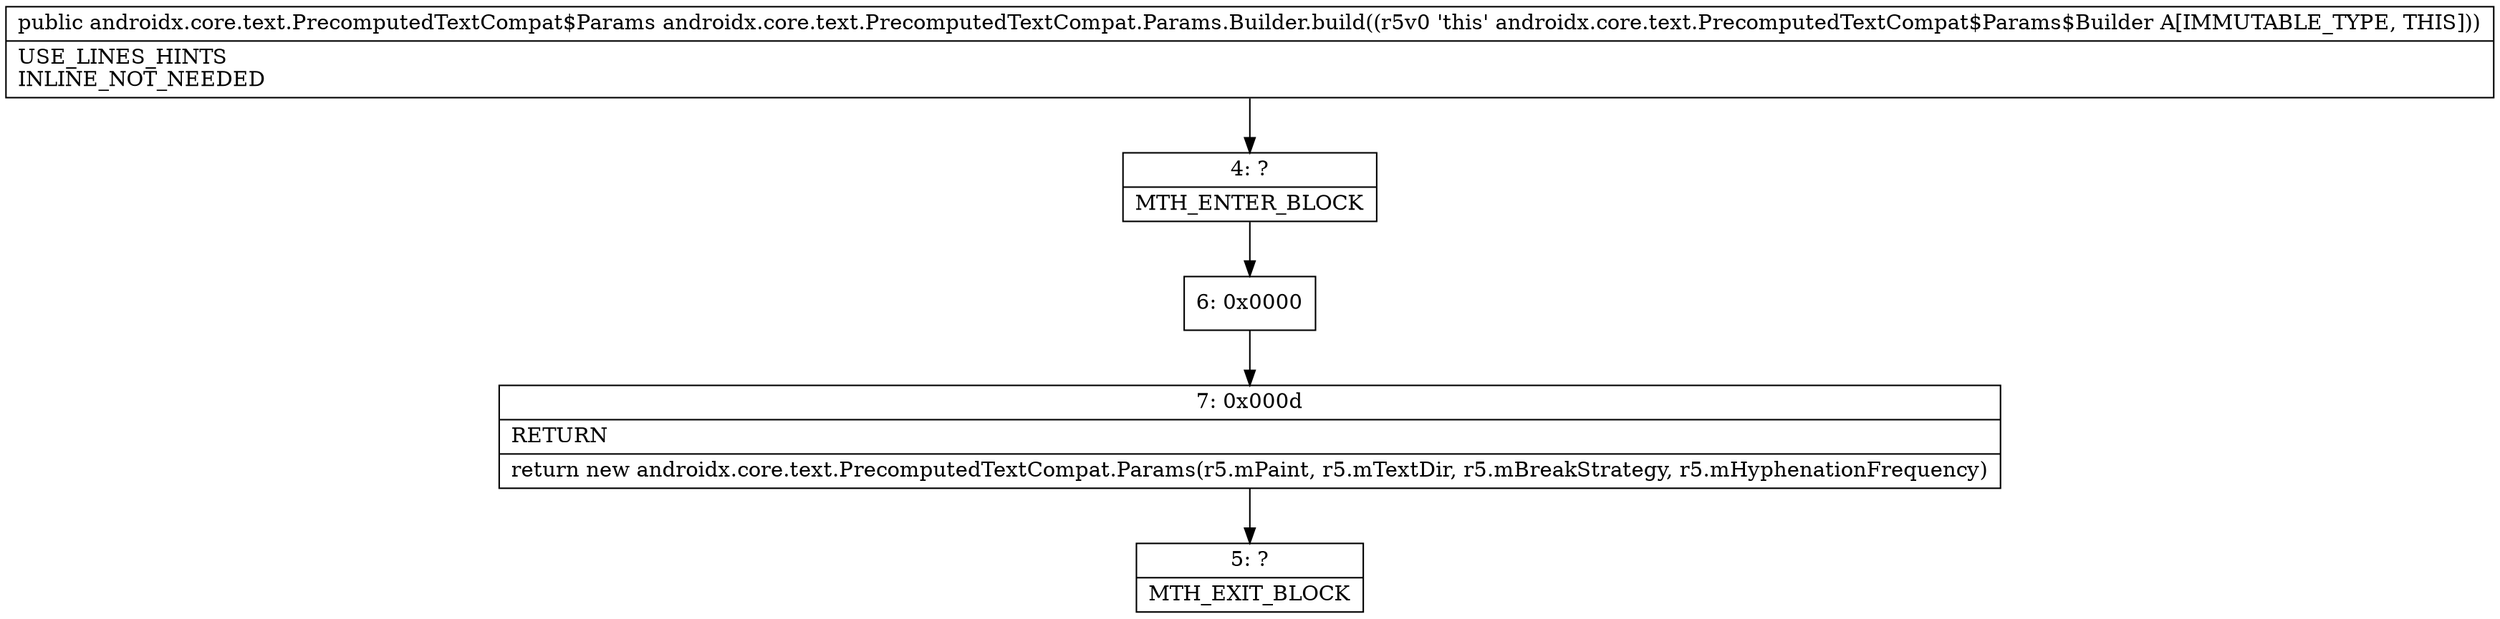 digraph "CFG forandroidx.core.text.PrecomputedTextCompat.Params.Builder.build()Landroidx\/core\/text\/PrecomputedTextCompat$Params;" {
Node_4 [shape=record,label="{4\:\ ?|MTH_ENTER_BLOCK\l}"];
Node_6 [shape=record,label="{6\:\ 0x0000}"];
Node_7 [shape=record,label="{7\:\ 0x000d|RETURN\l|return new androidx.core.text.PrecomputedTextCompat.Params(r5.mPaint, r5.mTextDir, r5.mBreakStrategy, r5.mHyphenationFrequency)\l}"];
Node_5 [shape=record,label="{5\:\ ?|MTH_EXIT_BLOCK\l}"];
MethodNode[shape=record,label="{public androidx.core.text.PrecomputedTextCompat$Params androidx.core.text.PrecomputedTextCompat.Params.Builder.build((r5v0 'this' androidx.core.text.PrecomputedTextCompat$Params$Builder A[IMMUTABLE_TYPE, THIS]))  | USE_LINES_HINTS\lINLINE_NOT_NEEDED\l}"];
MethodNode -> Node_4;Node_4 -> Node_6;
Node_6 -> Node_7;
Node_7 -> Node_5;
}

